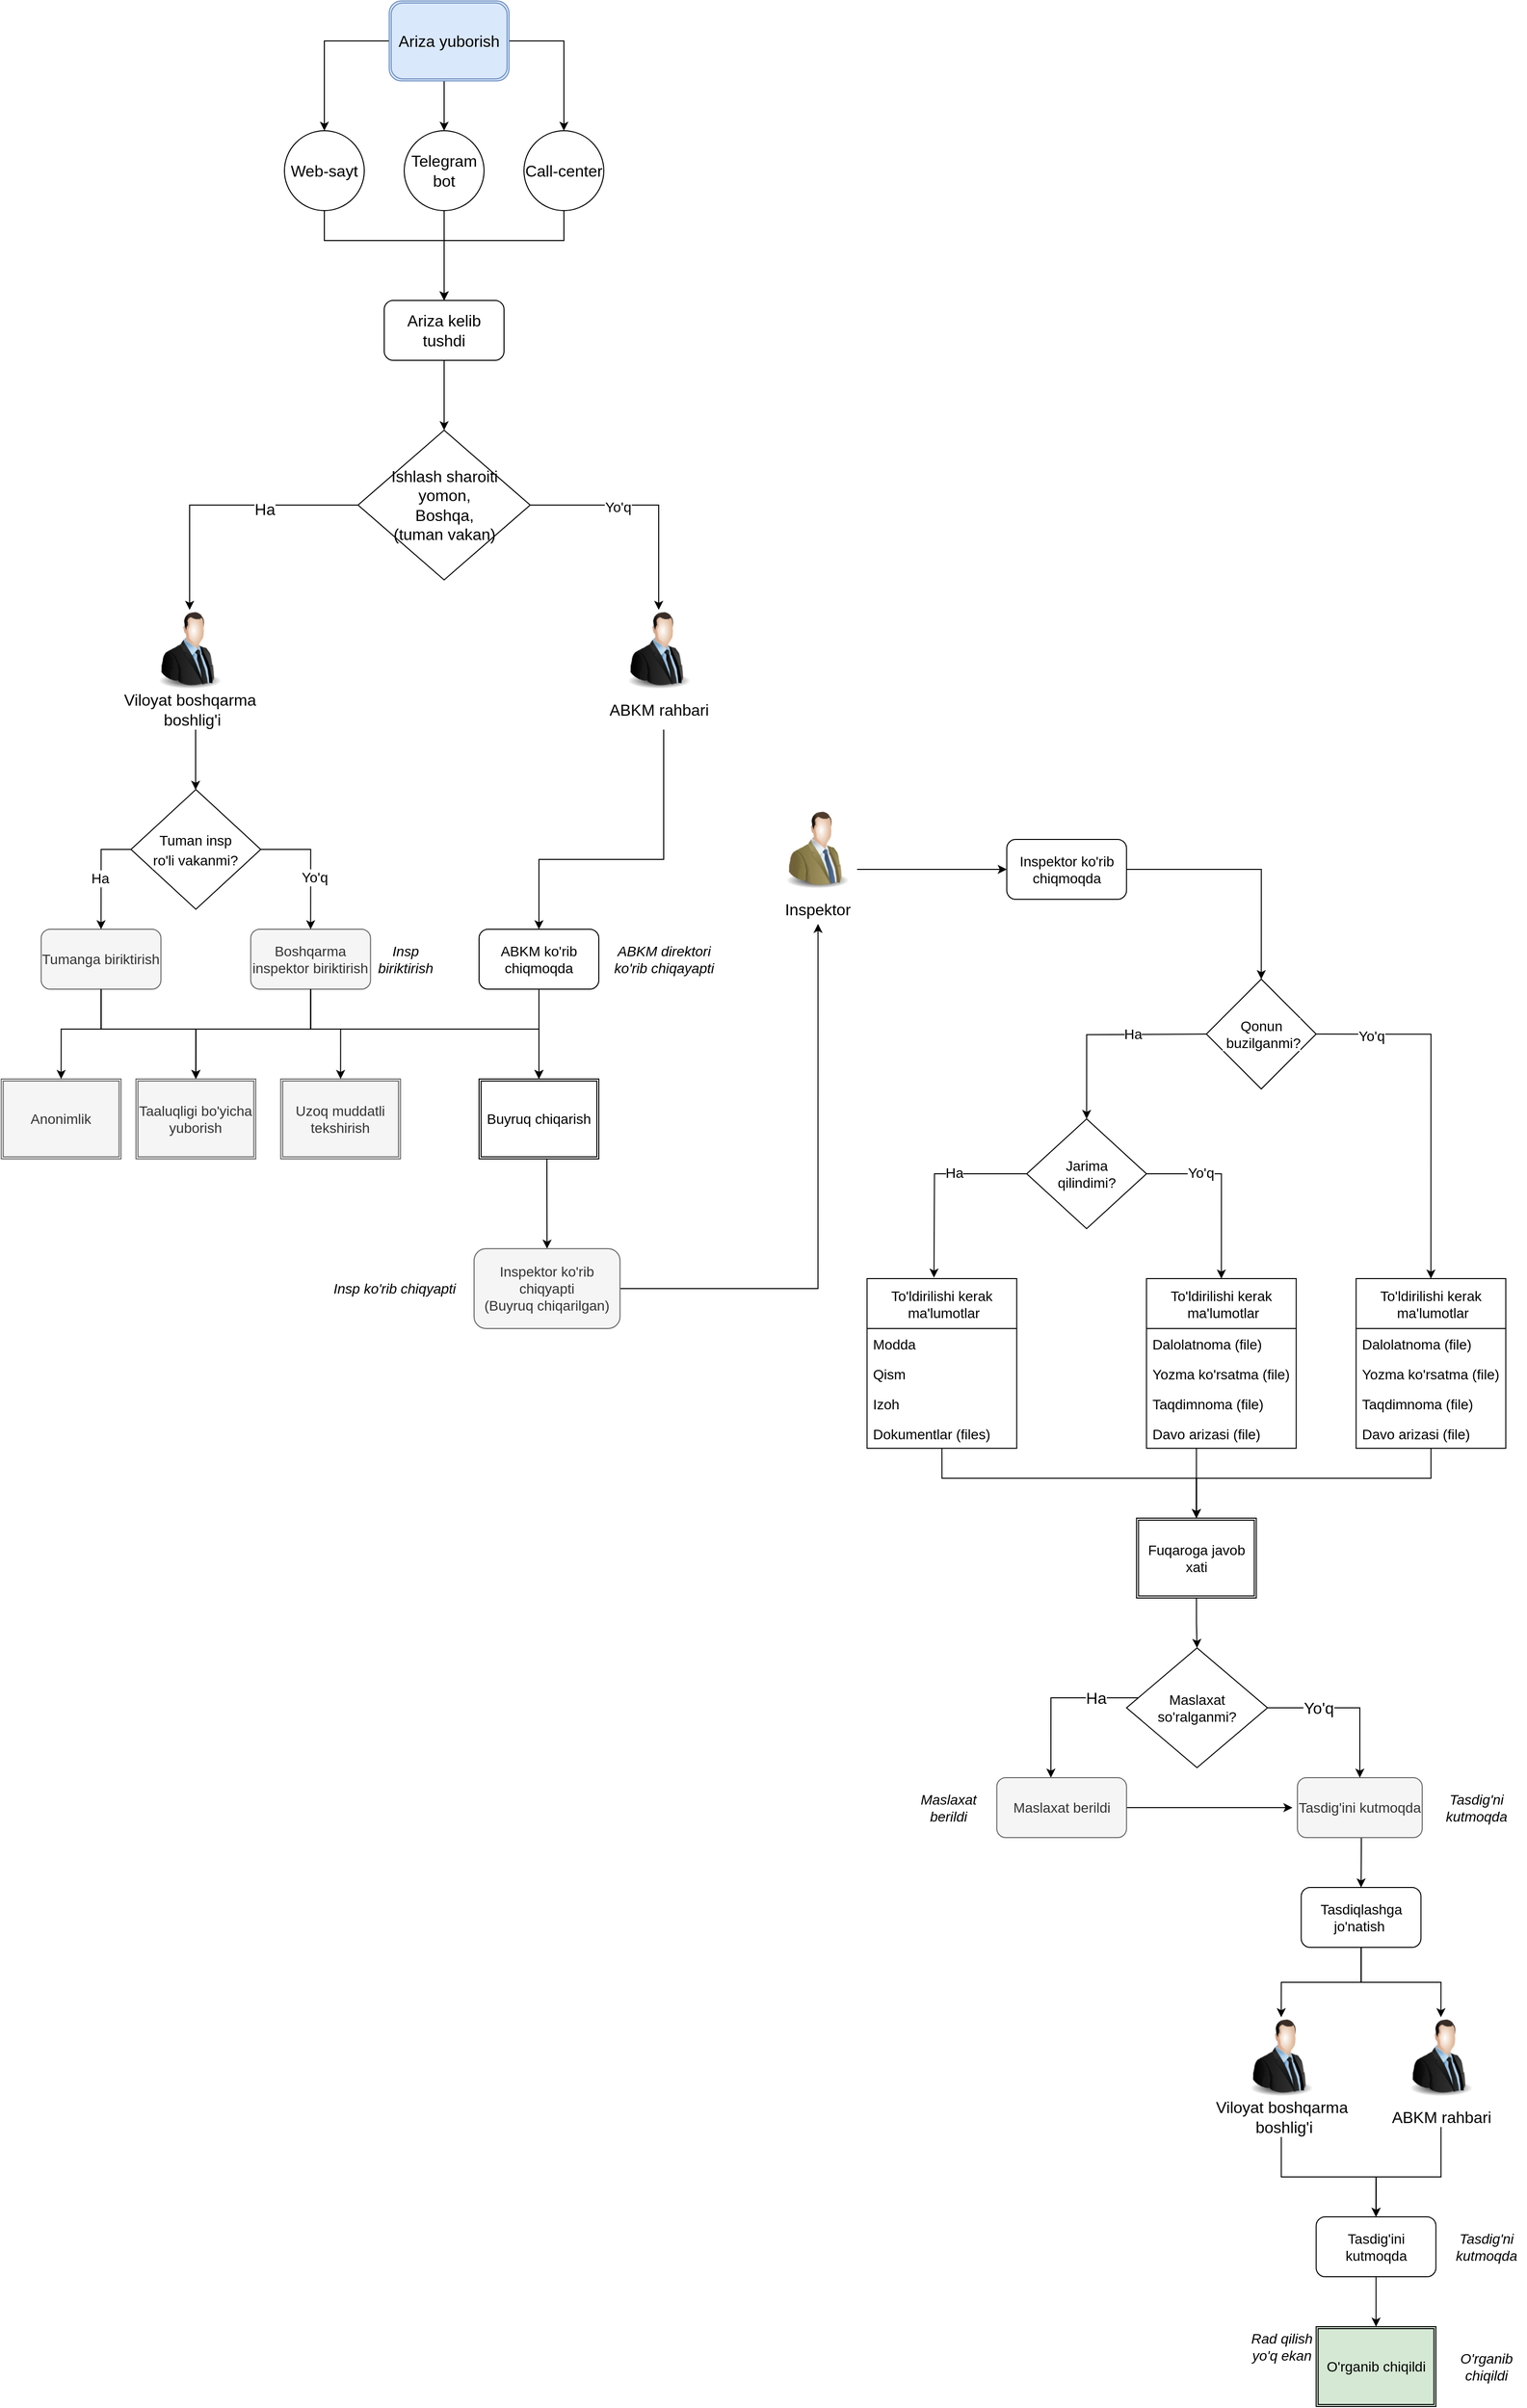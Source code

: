 <mxfile version="15.6.6" type="github">
  <diagram id="inNNHL4jC_mw0NiZv7Ve" name="Page-1">
    <mxGraphModel dx="2881" dy="2167" grid="1" gridSize="10" guides="1" tooltips="1" connect="1" arrows="1" fold="1" page="1" pageScale="1" pageWidth="850" pageHeight="1100" math="0" shadow="0">
      <root>
        <mxCell id="0" />
        <mxCell id="1" parent="0" />
        <mxCell id="tCPC2FqYTnkMphjOXLfU-107" style="edgeStyle=orthogonalEdgeStyle;rounded=0;orthogonalLoop=1;jettySize=auto;html=1;entryX=0.5;entryY=0;entryDx=0;entryDy=0;labelBackgroundColor=default;fontSize=14;fontColor=default;strokeColor=default;fillColor=default;" edge="1" parent="1" source="mBkj3tF8xL0pVeo7LYhA-1" target="mBkj3tF8xL0pVeo7LYhA-4">
          <mxGeometry relative="1" as="geometry" />
        </mxCell>
        <mxCell id="tCPC2FqYTnkMphjOXLfU-108" style="edgeStyle=orthogonalEdgeStyle;rounded=0;orthogonalLoop=1;jettySize=auto;html=1;entryX=0.5;entryY=0;entryDx=0;entryDy=0;labelBackgroundColor=default;fontSize=14;fontColor=default;strokeColor=default;fillColor=default;" edge="1" parent="1" source="mBkj3tF8xL0pVeo7LYhA-1" target="mBkj3tF8xL0pVeo7LYhA-2">
          <mxGeometry relative="1" as="geometry" />
        </mxCell>
        <mxCell id="tCPC2FqYTnkMphjOXLfU-109" style="edgeStyle=orthogonalEdgeStyle;rounded=0;orthogonalLoop=1;jettySize=auto;html=1;entryX=0.5;entryY=0;entryDx=0;entryDy=0;labelBackgroundColor=default;fontSize=14;fontColor=default;strokeColor=default;fillColor=default;" edge="1" parent="1" source="mBkj3tF8xL0pVeo7LYhA-1" target="mBkj3tF8xL0pVeo7LYhA-3">
          <mxGeometry relative="1" as="geometry">
            <Array as="points">
              <mxPoint x="360" y="20" />
              <mxPoint x="360" y="20" />
            </Array>
          </mxGeometry>
        </mxCell>
        <mxCell id="mBkj3tF8xL0pVeo7LYhA-1" value="&lt;font style=&quot;font-size: 16px&quot;&gt;Ariza yuborish&lt;/font&gt;" style="shape=ext;double=1;rounded=1;whiteSpace=wrap;html=1;fillColor=#dae8fc;strokeColor=#6c8ebf;fontColor=default;" parent="1" vertex="1">
          <mxGeometry x="305" y="-20" width="120" height="80" as="geometry" />
        </mxCell>
        <mxCell id="tCPC2FqYTnkMphjOXLfU-102" style="edgeStyle=orthogonalEdgeStyle;rounded=0;orthogonalLoop=1;jettySize=auto;html=1;entryX=0.5;entryY=0;entryDx=0;entryDy=0;labelBackgroundColor=default;fontSize=14;fontColor=default;strokeColor=default;fillColor=default;" edge="1" parent="1" source="mBkj3tF8xL0pVeo7LYhA-2" target="mBkj3tF8xL0pVeo7LYhA-5">
          <mxGeometry relative="1" as="geometry">
            <Array as="points">
              <mxPoint x="480" y="220" />
              <mxPoint x="360" y="220" />
            </Array>
          </mxGeometry>
        </mxCell>
        <mxCell id="mBkj3tF8xL0pVeo7LYhA-2" value="Call-center" style="ellipse;whiteSpace=wrap;html=1;aspect=fixed;fontSize=16;fontColor=default;strokeColor=default;fillColor=default;" parent="1" vertex="1">
          <mxGeometry x="440" y="110" width="80" height="80" as="geometry" />
        </mxCell>
        <mxCell id="tCPC2FqYTnkMphjOXLfU-104" style="edgeStyle=orthogonalEdgeStyle;rounded=0;orthogonalLoop=1;jettySize=auto;html=1;entryX=0.5;entryY=0;entryDx=0;entryDy=0;labelBackgroundColor=default;fontSize=14;fontColor=default;strokeColor=default;fillColor=default;" edge="1" parent="1" source="mBkj3tF8xL0pVeo7LYhA-3" target="mBkj3tF8xL0pVeo7LYhA-5">
          <mxGeometry relative="1" as="geometry" />
        </mxCell>
        <mxCell id="mBkj3tF8xL0pVeo7LYhA-3" value="Telegram bot" style="ellipse;whiteSpace=wrap;html=1;aspect=fixed;fontSize=16;fontColor=default;strokeColor=default;fillColor=default;" parent="1" vertex="1">
          <mxGeometry x="320" y="110" width="80" height="80" as="geometry" />
        </mxCell>
        <mxCell id="tCPC2FqYTnkMphjOXLfU-105" style="edgeStyle=orthogonalEdgeStyle;rounded=0;orthogonalLoop=1;jettySize=auto;html=1;entryX=0.5;entryY=0;entryDx=0;entryDy=0;labelBackgroundColor=default;fontSize=14;fontColor=default;strokeColor=default;fillColor=default;" edge="1" parent="1" source="mBkj3tF8xL0pVeo7LYhA-4" target="mBkj3tF8xL0pVeo7LYhA-5">
          <mxGeometry relative="1" as="geometry">
            <Array as="points">
              <mxPoint x="240" y="220" />
              <mxPoint x="360" y="220" />
            </Array>
          </mxGeometry>
        </mxCell>
        <mxCell id="mBkj3tF8xL0pVeo7LYhA-4" value="Web-sayt" style="ellipse;whiteSpace=wrap;html=1;aspect=fixed;fontSize=16;fontColor=default;strokeColor=default;fillColor=default;" parent="1" vertex="1">
          <mxGeometry x="200" y="110" width="80" height="80" as="geometry" />
        </mxCell>
        <mxCell id="tCPC2FqYTnkMphjOXLfU-100" style="edgeStyle=orthogonalEdgeStyle;rounded=0;orthogonalLoop=1;jettySize=auto;html=1;entryX=0.5;entryY=0;entryDx=0;entryDy=0;labelBackgroundColor=default;fontSize=14;fontColor=default;strokeColor=default;fillColor=default;" edge="1" parent="1" source="mBkj3tF8xL0pVeo7LYhA-5" target="mBkj3tF8xL0pVeo7LYhA-6">
          <mxGeometry relative="1" as="geometry" />
        </mxCell>
        <mxCell id="mBkj3tF8xL0pVeo7LYhA-5" value="Ariza kelib tushdi" style="rounded=1;whiteSpace=wrap;html=1;fontSize=16;fontColor=default;strokeColor=default;fillColor=default;" parent="1" vertex="1">
          <mxGeometry x="300" y="280" width="120" height="60" as="geometry" />
        </mxCell>
        <mxCell id="mBkj3tF8xL0pVeo7LYhA-23" style="edgeStyle=orthogonalEdgeStyle;rounded=0;orthogonalLoop=1;jettySize=auto;html=1;fontSize=16;fontColor=default;strokeColor=default;labelBackgroundColor=default;" parent="1" source="mBkj3tF8xL0pVeo7LYhA-6" target="mBkj3tF8xL0pVeo7LYhA-7" edge="1">
          <mxGeometry relative="1" as="geometry" />
        </mxCell>
        <mxCell id="mBkj3tF8xL0pVeo7LYhA-24" value="Ha" style="edgeLabel;html=1;align=center;verticalAlign=middle;resizable=0;points=[];fontSize=16;fontColor=default;labelBackgroundColor=default;" parent="mBkj3tF8xL0pVeo7LYhA-23" vertex="1" connectable="0">
          <mxGeometry x="0.262" y="-2" relative="1" as="geometry">
            <mxPoint x="77" as="offset" />
          </mxGeometry>
        </mxCell>
        <mxCell id="tCPC2FqYTnkMphjOXLfU-94" style="edgeStyle=orthogonalEdgeStyle;rounded=0;orthogonalLoop=1;jettySize=auto;html=1;labelBackgroundColor=default;fontSize=14;fontColor=default;strokeColor=default;fillColor=default;" edge="1" parent="1" source="mBkj3tF8xL0pVeo7LYhA-6" target="mBkj3tF8xL0pVeo7LYhA-59">
          <mxGeometry relative="1" as="geometry" />
        </mxCell>
        <mxCell id="tCPC2FqYTnkMphjOXLfU-95" value="Yo&#39;q" style="edgeLabel;html=1;align=center;verticalAlign=middle;resizable=0;points=[];fontSize=14;fontColor=default;" vertex="1" connectable="0" parent="tCPC2FqYTnkMphjOXLfU-94">
          <mxGeometry x="-0.251" y="-2" relative="1" as="geometry">
            <mxPoint as="offset" />
          </mxGeometry>
        </mxCell>
        <mxCell id="mBkj3tF8xL0pVeo7LYhA-6" value="Ishlash sharoiti&lt;br&gt;yomon,&lt;br&gt;Boshqa,&lt;br&gt;(tuman vakan)" style="rhombus;whiteSpace=wrap;html=1;fontSize=16;fontColor=default;strokeColor=default;fillColor=default;" parent="1" vertex="1">
          <mxGeometry x="273.75" y="410" width="172.5" height="150" as="geometry" />
        </mxCell>
        <mxCell id="mBkj3tF8xL0pVeo7LYhA-26" value="" style="group;fontColor=default;" parent="1" vertex="1" connectable="0">
          <mxGeometry x="30" y="590" width="150" height="120" as="geometry" />
        </mxCell>
        <mxCell id="mBkj3tF8xL0pVeo7LYhA-7" value="" style="image;html=1;image=img/lib/clip_art/people/Suit_Man_128x128.png;fontSize=16;fontColor=default;strokeColor=default;fillColor=default;labelBackgroundColor=default;" parent="mBkj3tF8xL0pVeo7LYhA-26" vertex="1">
          <mxGeometry x="35" width="80" height="80" as="geometry" />
        </mxCell>
        <mxCell id="mBkj3tF8xL0pVeo7LYhA-8" value="Viloyat boshqarma&lt;br&gt;&amp;nbsp;boshlig&#39;i" style="text;html=1;align=center;verticalAlign=middle;resizable=0;points=[];autosize=1;strokeColor=none;fillColor=none;fontSize=16;fontColor=default;labelBackgroundColor=default;" parent="mBkj3tF8xL0pVeo7LYhA-26" vertex="1">
          <mxGeometry y="80" width="150" height="40" as="geometry" />
        </mxCell>
        <mxCell id="tCPC2FqYTnkMphjOXLfU-115" value="" style="group;fontColor=default;" vertex="1" connectable="0" parent="1">
          <mxGeometry x="515" y="590" width="120" height="110" as="geometry" />
        </mxCell>
        <mxCell id="mBkj3tF8xL0pVeo7LYhA-59" value="" style="image;html=1;image=img/lib/clip_art/people/Suit_Man_128x128.png;fontSize=16;fontColor=default;strokeColor=default;fillColor=default;labelBackgroundColor=default;" parent="tCPC2FqYTnkMphjOXLfU-115" vertex="1">
          <mxGeometry x="20" width="80" height="80" as="geometry" />
        </mxCell>
        <mxCell id="mBkj3tF8xL0pVeo7LYhA-60" value="ABKM rahbari" style="text;html=1;align=center;verticalAlign=middle;resizable=0;points=[];autosize=1;strokeColor=none;fillColor=none;fontSize=16;fontColor=default;labelBackgroundColor=default;" parent="tCPC2FqYTnkMphjOXLfU-115" vertex="1">
          <mxGeometry y="90" width="120" height="20" as="geometry" />
        </mxCell>
        <mxCell id="tCPC2FqYTnkMphjOXLfU-116" style="edgeStyle=orthogonalEdgeStyle;rounded=0;orthogonalLoop=1;jettySize=auto;html=1;entryX=0.5;entryY=0;entryDx=0;entryDy=0;labelBackgroundColor=default;fontSize=14;fontColor=default;strokeColor=default;fillColor=default;" edge="1" parent="1" target="tCPC2FqYTnkMphjOXLfU-113">
          <mxGeometry relative="1" as="geometry">
            <mxPoint x="580" y="710" as="sourcePoint" />
            <Array as="points">
              <mxPoint x="580" y="840" />
              <mxPoint x="455" y="840" />
            </Array>
          </mxGeometry>
        </mxCell>
        <mxCell id="mBkj3tF8xL0pVeo7LYhA-37" value="&lt;font style=&quot;font-size: 14px&quot;&gt;Tuman insp&lt;br&gt;ro&#39;li vakanmi?&lt;/font&gt;" style="rhombus;whiteSpace=wrap;html=1;labelBackgroundColor=default;fontSize=16;fontColor=default;strokeColor=default;fillColor=default;" parent="1" vertex="1">
          <mxGeometry x="46.25" y="770" width="130" height="120" as="geometry" />
        </mxCell>
        <mxCell id="mBkj3tF8xL0pVeo7LYhA-41" value="&lt;span&gt;Boshqarma inspektor biriktirish&lt;/span&gt;" style="rounded=1;whiteSpace=wrap;html=1;labelBackgroundColor=#F5F5F5;fontSize=14;fontColor=#333333;strokeColor=#666666;fillColor=#F5F5F5;" parent="1" vertex="1">
          <mxGeometry x="166.25" y="910" width="120" height="60" as="geometry" />
        </mxCell>
        <mxCell id="mBkj3tF8xL0pVeo7LYhA-44" style="edgeStyle=orthogonalEdgeStyle;rounded=0;orthogonalLoop=1;jettySize=auto;html=1;entryX=0.5;entryY=0;entryDx=0;entryDy=0;labelBackgroundColor=default;fontSize=14;fontColor=default;strokeColor=default;" parent="1" source="mBkj3tF8xL0pVeo7LYhA-37" target="mBkj3tF8xL0pVeo7LYhA-41" edge="1">
          <mxGeometry x="-83.75" y="590" as="geometry">
            <Array as="points">
              <mxPoint x="226.25" y="830" />
            </Array>
          </mxGeometry>
        </mxCell>
        <mxCell id="mBkj3tF8xL0pVeo7LYhA-47" value="Yo&#39;q" style="edgeLabel;html=1;align=center;verticalAlign=middle;resizable=0;points=[];fontSize=14;fontColor=default;labelBackgroundColor=default;" parent="mBkj3tF8xL0pVeo7LYhA-44" vertex="1" connectable="0">
          <mxGeometry x="0.192" y="3" relative="1" as="geometry">
            <mxPoint as="offset" />
          </mxGeometry>
        </mxCell>
        <mxCell id="mBkj3tF8xL0pVeo7LYhA-42" value="Tumanga biriktirish" style="rounded=1;whiteSpace=wrap;html=1;labelBackgroundColor=#F5F5F5;fontSize=14;fontColor=#333333;strokeColor=#666666;fillColor=#F5F5F5;" parent="1" vertex="1">
          <mxGeometry x="-43.75" y="910" width="120" height="60" as="geometry" />
        </mxCell>
        <mxCell id="mBkj3tF8xL0pVeo7LYhA-43" style="edgeStyle=orthogonalEdgeStyle;rounded=0;orthogonalLoop=1;jettySize=auto;html=1;entryX=0.5;entryY=0;entryDx=0;entryDy=0;labelBackgroundColor=default;fontSize=14;fontColor=default;strokeColor=default;" parent="1" source="mBkj3tF8xL0pVeo7LYhA-37" target="mBkj3tF8xL0pVeo7LYhA-42" edge="1">
          <mxGeometry x="-83.75" y="590" as="geometry">
            <Array as="points">
              <mxPoint x="16.25" y="830" />
            </Array>
          </mxGeometry>
        </mxCell>
        <mxCell id="mBkj3tF8xL0pVeo7LYhA-45" value="Ha&amp;nbsp;" style="edgeLabel;html=1;align=center;verticalAlign=middle;resizable=0;points=[];fontSize=14;fontColor=default;labelBackgroundColor=default;" parent="mBkj3tF8xL0pVeo7LYhA-43" vertex="1" connectable="0">
          <mxGeometry x="0.061" relative="1" as="geometry">
            <mxPoint as="offset" />
          </mxGeometry>
        </mxCell>
        <mxCell id="mBkj3tF8xL0pVeo7LYhA-54" value="&lt;font style=&quot;font-size: 14px&quot;&gt;Taaluqligi bo&#39;yicha yuborish&lt;/font&gt;" style="shape=ext;double=1;rounded=0;whiteSpace=wrap;html=1;labelBackgroundColor=#F5F5F5;fontSize=12;fontColor=#333333;strokeColor=#666666;fillColor=#F5F5F5;" parent="1" vertex="1">
          <mxGeometry x="51.25" y="1060" width="120" height="80" as="geometry" />
        </mxCell>
        <mxCell id="mBkj3tF8xL0pVeo7LYhA-56" style="edgeStyle=orthogonalEdgeStyle;rounded=0;orthogonalLoop=1;jettySize=auto;html=1;entryX=0.5;entryY=0;entryDx=0;entryDy=0;labelBackgroundColor=default;fontSize=14;fontColor=default;strokeColor=default;" parent="1" source="mBkj3tF8xL0pVeo7LYhA-41" target="mBkj3tF8xL0pVeo7LYhA-54" edge="1">
          <mxGeometry x="-83.75" y="590" as="geometry">
            <Array as="points">
              <mxPoint x="226.25" y="1010" />
              <mxPoint x="111.25" y="1010" />
            </Array>
          </mxGeometry>
        </mxCell>
        <mxCell id="mBkj3tF8xL0pVeo7LYhA-55" style="edgeStyle=orthogonalEdgeStyle;rounded=0;orthogonalLoop=1;jettySize=auto;html=1;entryX=0.5;entryY=0;entryDx=0;entryDy=0;labelBackgroundColor=default;fontSize=14;fontColor=default;strokeColor=default;" parent="1" source="mBkj3tF8xL0pVeo7LYhA-42" target="mBkj3tF8xL0pVeo7LYhA-54" edge="1">
          <mxGeometry x="-83.75" y="590" as="geometry">
            <Array as="points">
              <mxPoint x="16.25" y="1010" />
              <mxPoint x="111.25" y="1010" />
            </Array>
          </mxGeometry>
        </mxCell>
        <mxCell id="mBkj3tF8xL0pVeo7LYhA-69" value="&lt;font style=&quot;font-size: 14px&quot;&gt;Uzoq muddatli tekshirish&lt;/font&gt;" style="shape=ext;double=1;rounded=0;whiteSpace=wrap;html=1;labelBackgroundColor=#F5F5F5;fontSize=12;fontColor=#333333;strokeColor=#666666;fillColor=#F5F5F5;" parent="1" vertex="1">
          <mxGeometry x="196.25" y="1060" width="120" height="80" as="geometry" />
        </mxCell>
        <mxCell id="mBkj3tF8xL0pVeo7LYhA-72" style="edgeStyle=orthogonalEdgeStyle;rounded=0;orthogonalLoop=1;jettySize=auto;html=1;entryX=0.5;entryY=0;entryDx=0;entryDy=0;labelBackgroundColor=default;fontSize=14;fontColor=default;strokeColor=default;" parent="1" source="mBkj3tF8xL0pVeo7LYhA-41" target="mBkj3tF8xL0pVeo7LYhA-69" edge="1">
          <mxGeometry x="-83.75" y="590" as="geometry">
            <Array as="points">
              <mxPoint x="226.25" y="1010" />
              <mxPoint x="256.25" y="1010" />
            </Array>
          </mxGeometry>
        </mxCell>
        <mxCell id="mBkj3tF8xL0pVeo7LYhA-70" value="&lt;font style=&quot;font-size: 14px&quot;&gt;Anonimlik&lt;/font&gt;" style="shape=ext;double=1;rounded=0;whiteSpace=wrap;html=1;labelBackgroundColor=#F5F5F5;fontSize=12;fontColor=#333333;strokeColor=#666666;fillColor=#F5F5F5;" parent="1" vertex="1">
          <mxGeometry x="-83.75" y="1060" width="120" height="80" as="geometry" />
        </mxCell>
        <mxCell id="mBkj3tF8xL0pVeo7LYhA-71" style="edgeStyle=orthogonalEdgeStyle;rounded=0;orthogonalLoop=1;jettySize=auto;html=1;entryX=0.5;entryY=0;entryDx=0;entryDy=0;labelBackgroundColor=default;fontSize=14;fontColor=default;strokeColor=default;" parent="1" source="mBkj3tF8xL0pVeo7LYhA-42" target="mBkj3tF8xL0pVeo7LYhA-70" edge="1">
          <mxGeometry x="-83.75" y="590" as="geometry">
            <Array as="points">
              <mxPoint x="16.25" y="1010" />
              <mxPoint x="-23.75" y="1010" />
            </Array>
          </mxGeometry>
        </mxCell>
        <mxCell id="tCPC2FqYTnkMphjOXLfU-235" style="edgeStyle=orthogonalEdgeStyle;rounded=0;orthogonalLoop=1;jettySize=auto;html=1;entryX=0.5;entryY=0;entryDx=0;entryDy=0;labelBackgroundColor=default;fontSize=16;fontColor=default;strokeColor=default;fillColor=default;" edge="1" parent="1" source="tCPC2FqYTnkMphjOXLfU-1" target="tCPC2FqYTnkMphjOXLfU-197">
          <mxGeometry relative="1" as="geometry">
            <Array as="points">
              <mxPoint x="463" y="1160" />
              <mxPoint x="463" y="1160" />
            </Array>
          </mxGeometry>
        </mxCell>
        <mxCell id="tCPC2FqYTnkMphjOXLfU-1" value="&lt;font style=&quot;font-size: 14px;&quot;&gt;Buyruq chiqarish&lt;/font&gt;" style="shape=ext;double=1;rounded=0;whiteSpace=wrap;html=1;labelBackgroundColor=default;fontSize=12;strokeColor=default;fillColor=default;fontColor=default;" vertex="1" parent="1">
          <mxGeometry x="395" y="1060" width="120" height="80" as="geometry" />
        </mxCell>
        <mxCell id="tCPC2FqYTnkMphjOXLfU-4" style="edgeStyle=orthogonalEdgeStyle;rounded=0;orthogonalLoop=1;jettySize=auto;html=1;labelBackgroundColor=default;fontColor=default;strokeColor=default;" edge="1" parent="1" source="mBkj3tF8xL0pVeo7LYhA-41" target="tCPC2FqYTnkMphjOXLfU-1">
          <mxGeometry x="-83.75" y="590" as="geometry">
            <Array as="points">
              <mxPoint x="226" y="1010" />
              <mxPoint x="455" y="1010" />
            </Array>
          </mxGeometry>
        </mxCell>
        <mxCell id="tCPC2FqYTnkMphjOXLfU-49" style="edgeStyle=orthogonalEdgeStyle;rounded=0;orthogonalLoop=1;jettySize=auto;html=1;entryX=0.5;entryY=0;entryDx=0;entryDy=0;labelBackgroundColor=default;fontSize=14;fontColor=default;strokeColor=default;" edge="1" parent="1" target="tCPC2FqYTnkMphjOXLfU-77">
          <mxGeometry x="133.75" y="790" as="geometry">
            <mxPoint x="1233.691" y="1015.059" as="sourcePoint" />
            <mxPoint x="1307.75" y="1258" as="targetPoint" />
            <Array as="points">
              <mxPoint x="1348.75" y="1015" />
            </Array>
          </mxGeometry>
        </mxCell>
        <mxCell id="tCPC2FqYTnkMphjOXLfU-76" value="Yo&#39;q" style="edgeLabel;html=1;align=center;verticalAlign=middle;resizable=0;points=[];fontSize=14;fontColor=default;labelBackgroundColor=default;" vertex="1" connectable="0" parent="tCPC2FqYTnkMphjOXLfU-49">
          <mxGeometry x="-0.691" y="-2" relative="1" as="geometry">
            <mxPoint as="offset" />
          </mxGeometry>
        </mxCell>
        <mxCell id="tCPC2FqYTnkMphjOXLfU-58" style="edgeStyle=orthogonalEdgeStyle;rounded=0;orthogonalLoop=1;jettySize=auto;html=1;entryX=0.5;entryY=0;entryDx=0;entryDy=0;labelBackgroundColor=default;fontSize=14;fontColor=default;strokeColor=default;" edge="1" parent="1" target="tCPC2FqYTnkMphjOXLfU-57">
          <mxGeometry x="133.75" y="790" as="geometry">
            <mxPoint x="1123.809" y="1015.059" as="sourcePoint" />
          </mxGeometry>
        </mxCell>
        <mxCell id="tCPC2FqYTnkMphjOXLfU-59" value="Ha" style="edgeLabel;html=1;align=center;verticalAlign=middle;resizable=0;points=[];fontSize=14;fontColor=default;labelBackgroundColor=default;" vertex="1" connectable="0" parent="tCPC2FqYTnkMphjOXLfU-58">
          <mxGeometry x="-0.278" y="-1" relative="1" as="geometry">
            <mxPoint as="offset" />
          </mxGeometry>
        </mxCell>
        <mxCell id="tCPC2FqYTnkMphjOXLfU-13" value="Tasdiqlashga jo&#39;natish&amp;nbsp;" style="rounded=1;whiteSpace=wrap;html=1;labelBackgroundColor=default;fontSize=14;fontColor=default;strokeColor=default;fillColor=default;" vertex="1" parent="1">
          <mxGeometry x="1218.75" y="1870" width="120" height="60" as="geometry" />
        </mxCell>
        <mxCell id="tCPC2FqYTnkMphjOXLfU-34" style="edgeStyle=orthogonalEdgeStyle;rounded=0;orthogonalLoop=1;jettySize=auto;html=1;entryX=0.5;entryY=0;entryDx=0;entryDy=0;labelBackgroundColor=default;fontSize=14;fontColor=default;strokeColor=default;" edge="1" parent="1" source="tCPC2FqYTnkMphjOXLfU-31">
          <mxGeometry x="293.75" y="910" as="geometry">
            <mxPoint x="1293.75" y="2200" as="targetPoint" />
            <Array as="points">
              <mxPoint x="1358.75" y="2160" />
              <mxPoint x="1293.75" y="2160" />
            </Array>
          </mxGeometry>
        </mxCell>
        <mxCell id="tCPC2FqYTnkMphjOXLfU-35" style="edgeStyle=orthogonalEdgeStyle;rounded=0;orthogonalLoop=1;jettySize=auto;html=1;entryX=0.5;entryY=0;entryDx=0;entryDy=0;labelBackgroundColor=default;fontSize=14;fontColor=default;strokeColor=default;" edge="1" parent="1" source="tCPC2FqYTnkMphjOXLfU-28">
          <mxGeometry x="293.75" y="910" as="geometry">
            <mxPoint x="1293.75" y="2200" as="targetPoint" />
            <Array as="points">
              <mxPoint x="1198.75" y="2160" />
              <mxPoint x="1293.75" y="2160" />
            </Array>
          </mxGeometry>
        </mxCell>
        <mxCell id="tCPC2FqYTnkMphjOXLfU-36" value="&lt;font style=&quot;font-size: 14px;&quot;&gt;O&#39;rganib chiqildi&lt;/font&gt;" style="shape=ext;double=1;rounded=0;whiteSpace=wrap;html=1;labelBackgroundColor=#D5E8D4;fontSize=12;strokeColor=default;fillColor=#D5E8D4;fontColor=default;" vertex="1" parent="1">
          <mxGeometry x="1233.75" y="2310" width="120" height="80" as="geometry" />
        </mxCell>
        <mxCell id="tCPC2FqYTnkMphjOXLfU-39" style="edgeStyle=orthogonalEdgeStyle;rounded=0;orthogonalLoop=1;jettySize=auto;html=1;labelBackgroundColor=default;fontSize=14;fontColor=default;strokeColor=default;" edge="1" parent="1" source="tCPC2FqYTnkMphjOXLfU-37" target="tCPC2FqYTnkMphjOXLfU-36">
          <mxGeometry x="293.75" y="910" as="geometry" />
        </mxCell>
        <mxCell id="tCPC2FqYTnkMphjOXLfU-37" value="&lt;span style=&quot;font-family: &amp;quot;helvetica&amp;quot; ; font-size: 14px ; font-style: normal ; font-weight: 400 ; letter-spacing: normal ; text-align: center ; text-indent: 0px ; text-transform: none ; word-spacing: 0px ; display: inline ; float: none&quot;&gt;Tasdig&#39;ini kutmoqda&lt;/span&gt;" style="rounded=1;whiteSpace=wrap;html=1;labelBackgroundColor=default;fontSize=14;fontColor=default;strokeColor=default;fillColor=default;" vertex="1" parent="1">
          <mxGeometry x="1233.75" y="2200" width="120" height="60" as="geometry" />
        </mxCell>
        <mxCell id="tCPC2FqYTnkMphjOXLfU-57" value="Jarima&lt;br&gt;qilindimi?" style="rhombus;whiteSpace=wrap;html=1;labelBackgroundColor=default;fontSize=14;fontColor=default;strokeColor=default;fillColor=default;" vertex="1" parent="1">
          <mxGeometry x="943.75" y="1100" width="120" height="110" as="geometry" />
        </mxCell>
        <mxCell id="tCPC2FqYTnkMphjOXLfU-60" value="To&#39;ldirilishi kerak&#xa; ma&#39;lumotlar" style="swimlane;fontStyle=0;childLayout=stackLayout;horizontal=1;startSize=50;horizontalStack=0;resizeParent=1;resizeParentMax=0;resizeLast=0;collapsible=1;marginBottom=0;labelBackgroundColor=default;fontSize=14;fontColor=default;strokeColor=default;fillColor=default;" vertex="1" parent="1">
          <mxGeometry x="783.75" y="1260" width="150" height="170" as="geometry" />
        </mxCell>
        <mxCell id="tCPC2FqYTnkMphjOXLfU-61" value="Modda" style="text;strokeColor=none;fillColor=none;align=left;verticalAlign=middle;spacingLeft=4;spacingRight=4;overflow=hidden;points=[[0,0.5],[1,0.5]];portConstraint=eastwest;rotatable=0;labelBackgroundColor=default;fontSize=14;fontColor=default;" vertex="1" parent="tCPC2FqYTnkMphjOXLfU-60">
          <mxGeometry y="50" width="150" height="30" as="geometry" />
        </mxCell>
        <mxCell id="tCPC2FqYTnkMphjOXLfU-62" value="Qism" style="text;strokeColor=none;fillColor=none;align=left;verticalAlign=middle;spacingLeft=4;spacingRight=4;overflow=hidden;points=[[0,0.5],[1,0.5]];portConstraint=eastwest;rotatable=0;labelBackgroundColor=default;fontSize=14;fontColor=default;" vertex="1" parent="tCPC2FqYTnkMphjOXLfU-60">
          <mxGeometry y="80" width="150" height="30" as="geometry" />
        </mxCell>
        <mxCell id="tCPC2FqYTnkMphjOXLfU-63" value="Izoh" style="text;strokeColor=none;fillColor=none;align=left;verticalAlign=middle;spacingLeft=4;spacingRight=4;overflow=hidden;points=[[0,0.5],[1,0.5]];portConstraint=eastwest;rotatable=0;labelBackgroundColor=default;fontSize=14;fontColor=default;" vertex="1" parent="tCPC2FqYTnkMphjOXLfU-60">
          <mxGeometry y="110" width="150" height="30" as="geometry" />
        </mxCell>
        <mxCell id="tCPC2FqYTnkMphjOXLfU-65" value="Dokumentlar (files)" style="text;strokeColor=none;fillColor=none;align=left;verticalAlign=middle;spacingLeft=4;spacingRight=4;overflow=hidden;points=[[0,0.5],[1,0.5]];portConstraint=eastwest;rotatable=0;labelBackgroundColor=default;fontSize=14;fontColor=default;" vertex="1" parent="tCPC2FqYTnkMphjOXLfU-60">
          <mxGeometry y="140" width="150" height="30" as="geometry" />
        </mxCell>
        <mxCell id="tCPC2FqYTnkMphjOXLfU-67" style="edgeStyle=orthogonalEdgeStyle;rounded=0;orthogonalLoop=1;jettySize=auto;html=1;entryX=0.447;entryY=-0.006;entryDx=0;entryDy=0;entryPerimeter=0;labelBackgroundColor=default;fontSize=14;fontColor=default;strokeColor=default;" edge="1" parent="1" source="tCPC2FqYTnkMphjOXLfU-57">
          <mxGeometry x="133.75" y="790" as="geometry">
            <mxPoint x="850.8" y="1258.98" as="targetPoint" />
          </mxGeometry>
        </mxCell>
        <mxCell id="tCPC2FqYTnkMphjOXLfU-68" value="Ha" style="edgeLabel;html=1;align=center;verticalAlign=middle;resizable=0;points=[];fontSize=14;fontColor=default;labelBackgroundColor=default;" vertex="1" connectable="0" parent="tCPC2FqYTnkMphjOXLfU-67">
          <mxGeometry x="-0.258" y="-1" relative="1" as="geometry">
            <mxPoint as="offset" />
          </mxGeometry>
        </mxCell>
        <mxCell id="tCPC2FqYTnkMphjOXLfU-69" value="To&#39;ldirilishi kerak&#xa; ma&#39;lumotlar" style="swimlane;fontStyle=0;childLayout=stackLayout;horizontal=1;startSize=50;horizontalStack=0;resizeParent=1;resizeParentMax=0;resizeLast=0;collapsible=1;marginBottom=0;labelBackgroundColor=default;fontSize=14;fontColor=default;strokeColor=default;fillColor=default;" vertex="1" parent="1">
          <mxGeometry x="1063.75" y="1260" width="150" height="170" as="geometry" />
        </mxCell>
        <mxCell id="tCPC2FqYTnkMphjOXLfU-70" value="Dalolatnoma (file)" style="text;strokeColor=none;fillColor=none;align=left;verticalAlign=middle;spacingLeft=4;spacingRight=4;overflow=hidden;points=[[0,0.5],[1,0.5]];portConstraint=eastwest;rotatable=0;labelBackgroundColor=default;fontSize=14;fontColor=default;" vertex="1" parent="tCPC2FqYTnkMphjOXLfU-69">
          <mxGeometry y="50" width="150" height="30" as="geometry" />
        </mxCell>
        <mxCell id="tCPC2FqYTnkMphjOXLfU-71" value="Yozma ko&#39;rsatma (file)" style="text;strokeColor=none;fillColor=none;align=left;verticalAlign=middle;spacingLeft=4;spacingRight=4;overflow=hidden;points=[[0,0.5],[1,0.5]];portConstraint=eastwest;rotatable=0;labelBackgroundColor=default;fontSize=14;fontColor=default;" vertex="1" parent="tCPC2FqYTnkMphjOXLfU-69">
          <mxGeometry y="80" width="150" height="30" as="geometry" />
        </mxCell>
        <mxCell id="tCPC2FqYTnkMphjOXLfU-72" value="Taqdimnoma (file)" style="text;strokeColor=none;fillColor=none;align=left;verticalAlign=middle;spacingLeft=4;spacingRight=4;overflow=hidden;points=[[0,0.5],[1,0.5]];portConstraint=eastwest;rotatable=0;labelBackgroundColor=default;fontSize=14;fontColor=default;" vertex="1" parent="tCPC2FqYTnkMphjOXLfU-69">
          <mxGeometry y="110" width="150" height="30" as="geometry" />
        </mxCell>
        <mxCell id="tCPC2FqYTnkMphjOXLfU-73" value="Davo arizasi (file)" style="text;strokeColor=none;fillColor=none;align=left;verticalAlign=middle;spacingLeft=4;spacingRight=4;overflow=hidden;points=[[0,0.5],[1,0.5]];portConstraint=eastwest;rotatable=0;labelBackgroundColor=default;fontSize=14;fontColor=default;" vertex="1" parent="tCPC2FqYTnkMphjOXLfU-69">
          <mxGeometry y="140" width="150" height="30" as="geometry" />
        </mxCell>
        <mxCell id="tCPC2FqYTnkMphjOXLfU-74" style="edgeStyle=orthogonalEdgeStyle;rounded=0;orthogonalLoop=1;jettySize=auto;html=1;entryX=0.5;entryY=0;entryDx=0;entryDy=0;labelBackgroundColor=default;fontSize=14;fontColor=default;strokeColor=default;" edge="1" parent="1" source="tCPC2FqYTnkMphjOXLfU-57" target="tCPC2FqYTnkMphjOXLfU-69">
          <mxGeometry x="133.75" y="790" as="geometry">
            <Array as="points">
              <mxPoint x="1138.75" y="1155" />
            </Array>
          </mxGeometry>
        </mxCell>
        <mxCell id="tCPC2FqYTnkMphjOXLfU-75" value="Yo&#39;q" style="edgeLabel;html=1;align=center;verticalAlign=middle;resizable=0;points=[];fontSize=14;fontColor=default;labelBackgroundColor=default;" vertex="1" connectable="0" parent="tCPC2FqYTnkMphjOXLfU-74">
          <mxGeometry x="-0.4" y="1" relative="1" as="geometry">
            <mxPoint as="offset" />
          </mxGeometry>
        </mxCell>
        <mxCell id="tCPC2FqYTnkMphjOXLfU-26" value="" style="group;fontColor=default;strokeColor=none;labelBackgroundColor=default;" vertex="1" connectable="0" parent="1">
          <mxGeometry x="1123.75" y="2000" width="150" height="120" as="geometry" />
        </mxCell>
        <mxCell id="tCPC2FqYTnkMphjOXLfU-27" value="" style="image;html=1;image=img/lib/clip_art/people/Suit_Man_128x128.png;fontSize=16;fontColor=default;strokeColor=default;fillColor=default;labelBackgroundColor=default;" vertex="1" parent="tCPC2FqYTnkMphjOXLfU-26">
          <mxGeometry x="35" width="80" height="80" as="geometry" />
        </mxCell>
        <mxCell id="tCPC2FqYTnkMphjOXLfU-28" value="Viloyat boshqarma&lt;br&gt;&amp;nbsp;boshlig&#39;i" style="text;html=1;align=center;verticalAlign=middle;resizable=0;points=[];autosize=1;strokeColor=none;fillColor=none;fontSize=16;fontColor=default;labelBackgroundColor=default;" vertex="1" parent="tCPC2FqYTnkMphjOXLfU-26">
          <mxGeometry y="80" width="150" height="40" as="geometry" />
        </mxCell>
        <mxCell id="tCPC2FqYTnkMphjOXLfU-40" style="edgeStyle=orthogonalEdgeStyle;rounded=0;orthogonalLoop=1;jettySize=auto;html=1;entryX=0.5;entryY=0;entryDx=0;entryDy=0;labelBackgroundColor=default;fontSize=12;fontColor=default;strokeColor=default;" edge="1" parent="1" source="tCPC2FqYTnkMphjOXLfU-13" target="tCPC2FqYTnkMphjOXLfU-27">
          <mxGeometry x="293.75" y="910" as="geometry" />
        </mxCell>
        <mxCell id="tCPC2FqYTnkMphjOXLfU-29" value="" style="group;fontColor=default;strokeColor=none;labelBackgroundColor=default;" vertex="1" connectable="0" parent="1">
          <mxGeometry x="1283.75" y="2000" width="150" height="120" as="geometry" />
        </mxCell>
        <mxCell id="tCPC2FqYTnkMphjOXLfU-30" value="" style="image;html=1;image=img/lib/clip_art/people/Suit_Man_128x128.png;fontSize=16;fontColor=default;strokeColor=default;fillColor=default;labelBackgroundColor=default;" vertex="1" parent="tCPC2FqYTnkMphjOXLfU-29">
          <mxGeometry x="35" width="80" height="80" as="geometry" />
        </mxCell>
        <mxCell id="tCPC2FqYTnkMphjOXLfU-31" value="ABKM rahbari" style="text;html=1;align=center;verticalAlign=middle;resizable=0;points=[];autosize=1;strokeColor=none;fillColor=none;fontSize=16;fontColor=default;labelBackgroundColor=default;" vertex="1" parent="tCPC2FqYTnkMphjOXLfU-29">
          <mxGeometry x="15" y="90" width="120" height="20" as="geometry" />
        </mxCell>
        <mxCell id="tCPC2FqYTnkMphjOXLfU-41" style="edgeStyle=orthogonalEdgeStyle;rounded=0;orthogonalLoop=1;jettySize=auto;html=1;entryX=0.5;entryY=0;entryDx=0;entryDy=0;labelBackgroundColor=default;fontSize=12;fontColor=default;strokeColor=default;" edge="1" parent="1" source="tCPC2FqYTnkMphjOXLfU-13" target="tCPC2FqYTnkMphjOXLfU-30">
          <mxGeometry x="293.75" y="910" as="geometry" />
        </mxCell>
        <mxCell id="tCPC2FqYTnkMphjOXLfU-77" value="To&#39;ldirilishi kerak&#xa; ma&#39;lumotlar" style="swimlane;fontStyle=0;childLayout=stackLayout;horizontal=1;startSize=50;horizontalStack=0;resizeParent=1;resizeParentMax=0;resizeLast=0;collapsible=1;marginBottom=0;labelBackgroundColor=default;fontSize=14;fontColor=default;strokeColor=default;fillColor=default;" vertex="1" parent="1">
          <mxGeometry x="1273.75" y="1260" width="150" height="170" as="geometry" />
        </mxCell>
        <mxCell id="tCPC2FqYTnkMphjOXLfU-78" value="Dalolatnoma (file)" style="text;strokeColor=none;fillColor=none;align=left;verticalAlign=middle;spacingLeft=4;spacingRight=4;overflow=hidden;points=[[0,0.5],[1,0.5]];portConstraint=eastwest;rotatable=0;labelBackgroundColor=default;fontSize=14;fontColor=default;" vertex="1" parent="tCPC2FqYTnkMphjOXLfU-77">
          <mxGeometry y="50" width="150" height="30" as="geometry" />
        </mxCell>
        <mxCell id="tCPC2FqYTnkMphjOXLfU-79" value="Yozma ko&#39;rsatma (file)" style="text;strokeColor=none;fillColor=none;align=left;verticalAlign=middle;spacingLeft=4;spacingRight=4;overflow=hidden;points=[[0,0.5],[1,0.5]];portConstraint=eastwest;rotatable=0;labelBackgroundColor=default;fontSize=14;fontColor=default;" vertex="1" parent="tCPC2FqYTnkMphjOXLfU-77">
          <mxGeometry y="80" width="150" height="30" as="geometry" />
        </mxCell>
        <mxCell id="tCPC2FqYTnkMphjOXLfU-80" value="Taqdimnoma (file)" style="text;strokeColor=none;fillColor=none;align=left;verticalAlign=middle;spacingLeft=4;spacingRight=4;overflow=hidden;points=[[0,0.5],[1,0.5]];portConstraint=eastwest;rotatable=0;labelBackgroundColor=default;fontSize=14;fontColor=default;" vertex="1" parent="tCPC2FqYTnkMphjOXLfU-77">
          <mxGeometry y="110" width="150" height="30" as="geometry" />
        </mxCell>
        <mxCell id="tCPC2FqYTnkMphjOXLfU-81" value="Davo arizasi (file)" style="text;strokeColor=none;fillColor=none;align=left;verticalAlign=middle;spacingLeft=4;spacingRight=4;overflow=hidden;points=[[0,0.5],[1,0.5]];portConstraint=eastwest;rotatable=0;labelBackgroundColor=default;fontSize=14;fontColor=default;" vertex="1" parent="tCPC2FqYTnkMphjOXLfU-77">
          <mxGeometry y="140" width="150" height="30" as="geometry" />
        </mxCell>
        <mxCell id="tCPC2FqYTnkMphjOXLfU-227" style="edgeStyle=orthogonalEdgeStyle;rounded=0;orthogonalLoop=1;jettySize=auto;html=1;entryX=0.5;entryY=0;entryDx=0;entryDy=0;labelBackgroundColor=default;fontSize=16;fontColor=default;strokeColor=default;fillColor=default;" edge="1" parent="1" source="tCPC2FqYTnkMphjOXLfU-84" target="tCPC2FqYTnkMphjOXLfU-219">
          <mxGeometry relative="1" as="geometry" />
        </mxCell>
        <mxCell id="tCPC2FqYTnkMphjOXLfU-84" value="Fuqaroga javob xati" style="shape=ext;double=1;rounded=0;whiteSpace=wrap;html=1;labelBackgroundColor=default;fontSize=14;fontColor=default;strokeColor=default;fillColor=default;" vertex="1" parent="1">
          <mxGeometry x="1053.75" y="1500" width="120" height="80" as="geometry" />
        </mxCell>
        <mxCell id="tCPC2FqYTnkMphjOXLfU-85" style="edgeStyle=orthogonalEdgeStyle;rounded=0;orthogonalLoop=1;jettySize=auto;html=1;labelBackgroundColor=default;fontSize=14;fontColor=default;strokeColor=default;fillColor=default;" edge="1" parent="1" target="tCPC2FqYTnkMphjOXLfU-84">
          <mxGeometry x="133.75" y="790" as="geometry">
            <mxPoint x="858.75" y="1430" as="sourcePoint" />
            <Array as="points">
              <mxPoint x="858.75" y="1460" />
              <mxPoint x="1113.75" y="1460" />
            </Array>
          </mxGeometry>
        </mxCell>
        <mxCell id="tCPC2FqYTnkMphjOXLfU-86" style="edgeStyle=orthogonalEdgeStyle;rounded=0;orthogonalLoop=1;jettySize=auto;html=1;labelBackgroundColor=default;fontSize=14;fontColor=default;strokeColor=default;fillColor=default;" edge="1" parent="1" source="tCPC2FqYTnkMphjOXLfU-69" target="tCPC2FqYTnkMphjOXLfU-84">
          <mxGeometry x="133.75" y="790" as="geometry">
            <Array as="points">
              <mxPoint x="1113.75" y="1450" />
              <mxPoint x="1113.75" y="1450" />
            </Array>
          </mxGeometry>
        </mxCell>
        <mxCell id="tCPC2FqYTnkMphjOXLfU-87" style="edgeStyle=orthogonalEdgeStyle;rounded=0;orthogonalLoop=1;jettySize=auto;html=1;entryX=0.5;entryY=0;entryDx=0;entryDy=0;labelBackgroundColor=default;fontSize=14;fontColor=default;strokeColor=default;fillColor=default;" edge="1" parent="1" source="tCPC2FqYTnkMphjOXLfU-77" target="tCPC2FqYTnkMphjOXLfU-84">
          <mxGeometry x="133.75" y="790" as="geometry">
            <Array as="points">
              <mxPoint x="1348.75" y="1460" />
              <mxPoint x="1113.75" y="1460" />
            </Array>
          </mxGeometry>
        </mxCell>
        <mxCell id="tCPC2FqYTnkMphjOXLfU-90" value="" style="group;fontColor=default;labelBackgroundColor=default;" vertex="1" connectable="0" parent="1">
          <mxGeometry x="683.75" y="790" width="100" height="120" as="geometry" />
        </mxCell>
        <mxCell id="tCPC2FqYTnkMphjOXLfU-91" value="" style="image;html=1;image=img/lib/clip_art/people/Suit_Man_Green_128x128.png;labelBackgroundColor=default;fontSize=16;fontColor=default;strokeColor=default;fillColor=default;" vertex="1" parent="tCPC2FqYTnkMphjOXLfU-90">
          <mxGeometry x="10" width="80" height="80" as="geometry" />
        </mxCell>
        <mxCell id="tCPC2FqYTnkMphjOXLfU-92" value="Inspektor" style="text;html=1;align=center;verticalAlign=middle;resizable=0;points=[];autosize=1;strokeColor=none;fillColor=none;fontSize=16;fontColor=default;labelBackgroundColor=default;" vertex="1" parent="tCPC2FqYTnkMphjOXLfU-90">
          <mxGeometry x="10" y="90" width="80" height="20" as="geometry" />
        </mxCell>
        <mxCell id="tCPC2FqYTnkMphjOXLfU-9" value="&lt;font style=&quot;font-size: 14px&quot;&gt;Qonun&lt;br&gt;&amp;nbsp;buzilganmi?&lt;/font&gt;" style="rhombus;whiteSpace=wrap;html=1;labelBackgroundColor=default;fontColor=default;strokeColor=default;fillColor=default;" vertex="1" parent="1">
          <mxGeometry x="1123.75" y="960" width="110" height="110" as="geometry" />
        </mxCell>
        <mxCell id="tCPC2FqYTnkMphjOXLfU-226" style="edgeStyle=orthogonalEdgeStyle;rounded=0;orthogonalLoop=1;jettySize=auto;html=1;entryX=0.5;entryY=0;entryDx=0;entryDy=0;labelBackgroundColor=default;fontSize=16;fontColor=default;strokeColor=default;fillColor=default;" edge="1" parent="1" source="tCPC2FqYTnkMphjOXLfU-184" target="tCPC2FqYTnkMphjOXLfU-13">
          <mxGeometry relative="1" as="geometry">
            <Array as="points">
              <mxPoint x="1279" y="1830" />
              <mxPoint x="1279" y="1830" />
            </Array>
          </mxGeometry>
        </mxCell>
        <mxCell id="tCPC2FqYTnkMphjOXLfU-184" value="Tasdig&#39;ini kutmoqda" style="rounded=1;whiteSpace=wrap;html=1;labelBackgroundColor=#F5F5F5;fontSize=14;fontColor=#333333;strokeColor=#666666;fillColor=#f5f5f5;" vertex="1" parent="1">
          <mxGeometry x="1215" y="1760" width="125" height="60" as="geometry" />
        </mxCell>
        <mxCell id="tCPC2FqYTnkMphjOXLfU-192" style="edgeStyle=orthogonalEdgeStyle;rounded=0;orthogonalLoop=1;jettySize=auto;html=1;entryX=0.5;entryY=0;entryDx=0;entryDy=0;labelBackgroundColor=default;fontSize=14;fontColor=default;strokeColor=default;fillColor=default;" edge="1" parent="1" source="tCPC2FqYTnkMphjOXLfU-190" target="tCPC2FqYTnkMphjOXLfU-9">
          <mxGeometry x="10" y="740" as="geometry" />
        </mxCell>
        <mxCell id="tCPC2FqYTnkMphjOXLfU-190" value="Inspektor ko&#39;rib chiqmoqda" style="rounded=1;whiteSpace=wrap;html=1;labelBackgroundColor=default;fontSize=14;fontColor=default;strokeColor=default;fillColor=default;" vertex="1" parent="1">
          <mxGeometry x="923.75" y="820" width="120" height="60" as="geometry" />
        </mxCell>
        <mxCell id="tCPC2FqYTnkMphjOXLfU-191" style="edgeStyle=orthogonalEdgeStyle;rounded=0;orthogonalLoop=1;jettySize=auto;html=1;exitX=0.5;exitY=1;exitDx=0;exitDy=0;labelBackgroundColor=default;fontSize=14;fontColor=default;strokeColor=default;fillColor=default;" edge="1" parent="1" source="tCPC2FqYTnkMphjOXLfU-190" target="tCPC2FqYTnkMphjOXLfU-190">
          <mxGeometry x="10" y="740" as="geometry" />
        </mxCell>
        <mxCell id="tCPC2FqYTnkMphjOXLfU-195" style="edgeStyle=orthogonalEdgeStyle;rounded=0;orthogonalLoop=1;jettySize=auto;html=1;entryX=0.5;entryY=0;entryDx=0;entryDy=0;labelBackgroundColor=default;fontSize=14;fontColor=default;strokeColor=default;fillColor=default;" edge="1" parent="1" source="tCPC2FqYTnkMphjOXLfU-113" target="tCPC2FqYTnkMphjOXLfU-1">
          <mxGeometry relative="1" as="geometry" />
        </mxCell>
        <mxCell id="tCPC2FqYTnkMphjOXLfU-113" value="ABKM ko&#39;rib chiqmoqda" style="rounded=1;whiteSpace=wrap;html=1;labelBackgroundColor=default;fontSize=14;fontColor=default;strokeColor=default;fillColor=default;" vertex="1" parent="1">
          <mxGeometry x="395" y="910" width="120" height="60" as="geometry" />
        </mxCell>
        <mxCell id="tCPC2FqYTnkMphjOXLfU-194" style="edgeStyle=orthogonalEdgeStyle;rounded=0;orthogonalLoop=1;jettySize=auto;html=1;labelBackgroundColor=default;fontSize=14;fontColor=default;strokeColor=default;fillColor=default;" edge="1" parent="1" source="mBkj3tF8xL0pVeo7LYhA-8" target="mBkj3tF8xL0pVeo7LYhA-37">
          <mxGeometry relative="1" as="geometry">
            <Array as="points">
              <mxPoint x="111" y="720" />
              <mxPoint x="111" y="720" />
            </Array>
          </mxGeometry>
        </mxCell>
        <mxCell id="tCPC2FqYTnkMphjOXLfU-199" style="edgeStyle=orthogonalEdgeStyle;rounded=0;orthogonalLoop=1;jettySize=auto;html=1;entryX=0.511;entryY=1.229;entryDx=0;entryDy=0;entryPerimeter=0;labelBackgroundColor=default;fontSize=14;fontColor=default;strokeColor=default;fillColor=default;" edge="1" parent="1" source="tCPC2FqYTnkMphjOXLfU-197" target="tCPC2FqYTnkMphjOXLfU-92">
          <mxGeometry relative="1" as="geometry">
            <Array as="points">
              <mxPoint x="735" y="1270" />
            </Array>
          </mxGeometry>
        </mxCell>
        <mxCell id="tCPC2FqYTnkMphjOXLfU-197" value="Inspektor ko&#39;rib chiqyapti&lt;br&gt;(Buyruq chiqarilgan)" style="rounded=1;whiteSpace=wrap;html=1;labelBackgroundColor=#F5F5F5;fontSize=14;fontColor=#333333;strokeColor=#666666;fillColor=#F5F5F5;" vertex="1" parent="1">
          <mxGeometry x="390" y="1230" width="146.25" height="80" as="geometry" />
        </mxCell>
        <mxCell id="tCPC2FqYTnkMphjOXLfU-200" style="edgeStyle=orthogonalEdgeStyle;rounded=0;orthogonalLoop=1;jettySize=auto;html=1;labelBackgroundColor=default;fontSize=14;fontColor=default;strokeColor=default;fillColor=default;" edge="1" parent="1" source="tCPC2FqYTnkMphjOXLfU-91" target="tCPC2FqYTnkMphjOXLfU-190">
          <mxGeometry relative="1" as="geometry">
            <Array as="points">
              <mxPoint x="820" y="850" />
              <mxPoint x="820" y="850" />
            </Array>
          </mxGeometry>
        </mxCell>
        <mxCell id="tCPC2FqYTnkMphjOXLfU-202" value="&lt;i&gt;Rad qilish &lt;br&gt;yo&#39;q ekan&lt;/i&gt;" style="text;html=1;align=center;verticalAlign=middle;resizable=0;points=[];autosize=1;strokeColor=none;fillColor=none;fontSize=14;fontColor=default;labelBackgroundColor=default;" vertex="1" parent="1">
          <mxGeometry x="1158.75" y="2310" width="80" height="40" as="geometry" />
        </mxCell>
        <mxCell id="tCPC2FqYTnkMphjOXLfU-217" style="edgeStyle=orthogonalEdgeStyle;rounded=0;orthogonalLoop=1;jettySize=auto;html=1;entryX=0.417;entryY=0;entryDx=0;entryDy=0;entryPerimeter=0;labelBackgroundColor=default;fontSize=16;fontColor=default;strokeColor=default;fillColor=default;" edge="1" parent="1" source="tCPC2FqYTnkMphjOXLfU-219" target="tCPC2FqYTnkMphjOXLfU-220">
          <mxGeometry relative="1" as="geometry">
            <Array as="points">
              <mxPoint x="968" y="1680" />
            </Array>
          </mxGeometry>
        </mxCell>
        <mxCell id="tCPC2FqYTnkMphjOXLfU-218" value="Ha" style="edgeLabel;html=1;align=center;verticalAlign=middle;resizable=0;points=[];fontSize=16;fontColor=default;labelBackgroundColor=default;" vertex="1" connectable="0" parent="tCPC2FqYTnkMphjOXLfU-217">
          <mxGeometry x="-0.103" y="-2" relative="1" as="geometry">
            <mxPoint x="32" y="2" as="offset" />
          </mxGeometry>
        </mxCell>
        <mxCell id="tCPC2FqYTnkMphjOXLfU-221" style="edgeStyle=orthogonalEdgeStyle;rounded=0;orthogonalLoop=1;jettySize=auto;html=1;labelBackgroundColor=default;fontSize=16;fontColor=default;strokeColor=default;fillColor=default;" edge="1" parent="1" source="tCPC2FqYTnkMphjOXLfU-219" target="tCPC2FqYTnkMphjOXLfU-184">
          <mxGeometry relative="1" as="geometry" />
        </mxCell>
        <mxCell id="tCPC2FqYTnkMphjOXLfU-222" value="Yo&#39;q" style="edgeLabel;html=1;align=center;verticalAlign=middle;resizable=0;points=[];fontSize=16;fontColor=default;labelBackgroundColor=default;" vertex="1" connectable="0" parent="tCPC2FqYTnkMphjOXLfU-221">
          <mxGeometry x="-0.168" y="2" relative="1" as="geometry">
            <mxPoint x="-17" y="2" as="offset" />
          </mxGeometry>
        </mxCell>
        <mxCell id="tCPC2FqYTnkMphjOXLfU-219" value="Maslaxat &lt;br&gt;so&#39;ralganmi?" style="rhombus;whiteSpace=wrap;html=1;labelBackgroundColor=default;fontSize=14;fontColor=default;strokeColor=default;fillColor=default;" vertex="1" parent="1">
          <mxGeometry x="1043.75" y="1630" width="141.25" height="120" as="geometry" />
        </mxCell>
        <mxCell id="tCPC2FqYTnkMphjOXLfU-223" style="edgeStyle=orthogonalEdgeStyle;rounded=0;orthogonalLoop=1;jettySize=auto;html=1;labelBackgroundColor=default;fontSize=16;fontColor=default;strokeColor=default;fillColor=default;" edge="1" parent="1" source="tCPC2FqYTnkMphjOXLfU-220">
          <mxGeometry relative="1" as="geometry">
            <mxPoint x="1210" y="1790" as="targetPoint" />
          </mxGeometry>
        </mxCell>
        <mxCell id="tCPC2FqYTnkMphjOXLfU-220" value="&lt;span style=&quot;&quot;&gt;Maslaxat berildi&lt;/span&gt;" style="rounded=1;whiteSpace=wrap;html=1;labelBackgroundColor=#F5F5F5;fontSize=14;fontColor=#333333;strokeColor=#666666;fillColor=#f5f5f5;" vertex="1" parent="1">
          <mxGeometry x="913.75" y="1760" width="130" height="60" as="geometry" />
        </mxCell>
        <mxCell id="tCPC2FqYTnkMphjOXLfU-228" value="&lt;i&gt;ABKM direktori&lt;br&gt;ko&#39;rib chiqayapti&lt;/i&gt;" style="text;html=1;align=center;verticalAlign=middle;resizable=0;points=[];autosize=1;strokeColor=none;fillColor=default;fontSize=14;fontColor=default;labelBackgroundColor=default;" vertex="1" parent="1">
          <mxGeometry x="520" y="920" width="120" height="40" as="geometry" />
        </mxCell>
        <mxCell id="tCPC2FqYTnkMphjOXLfU-229" value="&lt;i&gt;Insp&lt;br&gt;biriktirish&lt;/i&gt;" style="text;html=1;align=center;verticalAlign=middle;resizable=0;points=[];autosize=1;strokeColor=none;fillColor=none;fontSize=14;fontColor=default;labelBackgroundColor=default;" vertex="1" parent="1">
          <mxGeometry x="286.25" y="920" width="70" height="40" as="geometry" />
        </mxCell>
        <mxCell id="tCPC2FqYTnkMphjOXLfU-230" value="&lt;i&gt;Insp ko&#39;rib chiqyapti&lt;/i&gt;" style="text;html=1;align=center;verticalAlign=middle;resizable=0;points=[];autosize=1;strokeColor=none;fillColor=default;fontSize=14;fontColor=default;labelBackgroundColor=default;" vertex="1" parent="1">
          <mxGeometry x="240" y="1260" width="140" height="20" as="geometry" />
        </mxCell>
        <mxCell id="tCPC2FqYTnkMphjOXLfU-231" value="&lt;i&gt;Tasdig&#39;ni &lt;br&gt;kutmoqda&lt;/i&gt;" style="text;html=1;align=center;verticalAlign=middle;resizable=0;points=[];autosize=1;strokeColor=none;fillColor=default;fontSize=14;fontColor=default;labelBackgroundColor=default;" vertex="1" parent="1">
          <mxGeometry x="1353.75" y="1770" width="80" height="40" as="geometry" />
        </mxCell>
        <mxCell id="tCPC2FqYTnkMphjOXLfU-232" value="&lt;i&gt;Maslaxat &lt;br&gt;berildi&lt;/i&gt;" style="text;html=1;align=center;verticalAlign=middle;resizable=0;points=[];autosize=1;strokeColor=none;fillColor=default;fontSize=14;fontColor=default;labelBackgroundColor=default;" vertex="1" parent="1">
          <mxGeometry x="830" y="1770" width="70" height="40" as="geometry" />
        </mxCell>
        <mxCell id="tCPC2FqYTnkMphjOXLfU-233" value="&lt;i&gt;Tasdig&#39;ni &lt;br&gt;kutmoqda&lt;/i&gt;" style="text;html=1;align=center;verticalAlign=middle;resizable=0;points=[];autosize=1;strokeColor=none;fillColor=default;fontSize=14;fontColor=default;labelBackgroundColor=default;" vertex="1" parent="1">
          <mxGeometry x="1363.75" y="2210" width="80" height="40" as="geometry" />
        </mxCell>
        <mxCell id="tCPC2FqYTnkMphjOXLfU-234" value="&lt;i&gt;O&#39;rganib&lt;br&gt;chiqildi&lt;/i&gt;" style="text;html=1;align=center;verticalAlign=middle;resizable=0;points=[];autosize=1;strokeColor=none;fillColor=none;fontSize=14;fontColor=default;labelBackgroundColor=default;" vertex="1" parent="1">
          <mxGeometry x="1368.75" y="2330" width="70" height="40" as="geometry" />
        </mxCell>
      </root>
    </mxGraphModel>
  </diagram>
</mxfile>
